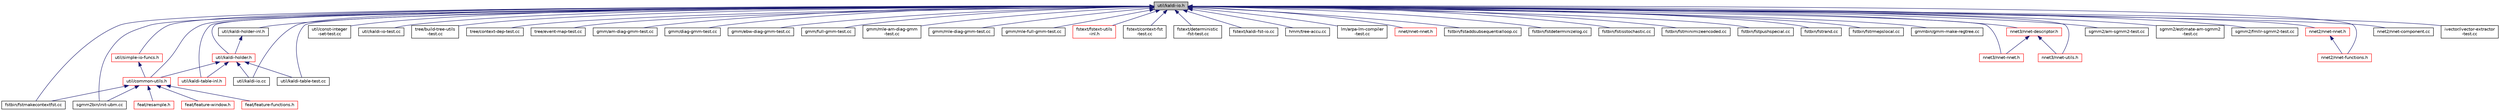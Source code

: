 digraph "util/kaldi-io.h"
{
  edge [fontname="Helvetica",fontsize="10",labelfontname="Helvetica",labelfontsize="10"];
  node [fontname="Helvetica",fontsize="10",shape=record];
  Node31 [label="util/kaldi-io.h",height=0.2,width=0.4,color="black", fillcolor="grey75", style="filled", fontcolor="black"];
  Node31 -> Node32 [dir="back",color="midnightblue",fontsize="10",style="solid",fontname="Helvetica"];
  Node32 [label="util/common-utils.h",height=0.2,width=0.4,color="red", fillcolor="white", style="filled",URL="$common-utils_8h.html"];
  Node32 -> Node33 [dir="back",color="midnightblue",fontsize="10",style="solid",fontname="Helvetica"];
  Node33 [label="feat/resample.h",height=0.2,width=0.4,color="red", fillcolor="white", style="filled",URL="$resample_8h.html",tooltip="] "];
  Node32 -> Node64 [dir="back",color="midnightblue",fontsize="10",style="solid",fontname="Helvetica"];
  Node64 [label="feat/feature-window.h",height=0.2,width=0.4,color="red", fillcolor="white", style="filled",URL="$feature-window_8h.html"];
  Node32 -> Node74 [dir="back",color="midnightblue",fontsize="10",style="solid",fontname="Helvetica"];
  Node74 [label="feat/feature-functions.h",height=0.2,width=0.4,color="red", fillcolor="white", style="filled",URL="$feature-functions_8h.html"];
  Node32 -> Node481 [dir="back",color="midnightblue",fontsize="10",style="solid",fontname="Helvetica"];
  Node481 [label="fstbin/fstmakecontextfst.cc",height=0.2,width=0.4,color="black", fillcolor="white", style="filled",URL="$fstmakecontextfst_8cc.html"];
  Node32 -> Node685 [dir="back",color="midnightblue",fontsize="10",style="solid",fontname="Helvetica"];
  Node685 [label="sgmm2bin/init-ubm.cc",height=0.2,width=0.4,color="black", fillcolor="white", style="filled",URL="$init-ubm_8cc.html"];
  Node31 -> Node811 [dir="back",color="midnightblue",fontsize="10",style="solid",fontname="Helvetica"];
  Node811 [label="util/simple-io-funcs.h",height=0.2,width=0.4,color="red", fillcolor="white", style="filled",URL="$simple-io-funcs_8h.html"];
  Node811 -> Node32 [dir="back",color="midnightblue",fontsize="10",style="solid",fontname="Helvetica"];
  Node31 -> Node813 [dir="back",color="midnightblue",fontsize="10",style="solid",fontname="Helvetica"];
  Node813 [label="util/kaldi-holder.h",height=0.2,width=0.4,color="red", fillcolor="white", style="filled",URL="$kaldi-holder_8h.html"];
  Node813 -> Node32 [dir="back",color="midnightblue",fontsize="10",style="solid",fontname="Helvetica"];
  Node813 -> Node871 [dir="back",color="midnightblue",fontsize="10",style="solid",fontname="Helvetica"];
  Node871 [label="util/kaldi-table-inl.h",height=0.2,width=0.4,color="red", fillcolor="white", style="filled",URL="$kaldi-table-inl_8h.html"];
  Node813 -> Node833 [dir="back",color="midnightblue",fontsize="10",style="solid",fontname="Helvetica"];
  Node833 [label="util/kaldi-io.cc",height=0.2,width=0.4,color="black", fillcolor="white", style="filled",URL="$kaldi-io_8cc.html"];
  Node813 -> Node816 [dir="back",color="midnightblue",fontsize="10",style="solid",fontname="Helvetica"];
  Node816 [label="util/kaldi-table-test.cc",height=0.2,width=0.4,color="black", fillcolor="white", style="filled",URL="$kaldi-table-test_8cc.html"];
  Node31 -> Node873 [dir="back",color="midnightblue",fontsize="10",style="solid",fontname="Helvetica"];
  Node873 [label="util/kaldi-holder-inl.h",height=0.2,width=0.4,color="black", fillcolor="white", style="filled",URL="$kaldi-holder-inl_8h.html"];
  Node873 -> Node813 [dir="back",color="midnightblue",fontsize="10",style="solid",fontname="Helvetica"];
  Node31 -> Node871 [dir="back",color="midnightblue",fontsize="10",style="solid",fontname="Helvetica"];
  Node31 -> Node874 [dir="back",color="midnightblue",fontsize="10",style="solid",fontname="Helvetica"];
  Node874 [label="util/const-integer\l-set-test.cc",height=0.2,width=0.4,color="black", fillcolor="white", style="filled",URL="$const-integer-set-test_8cc.html"];
  Node31 -> Node875 [dir="back",color="midnightblue",fontsize="10",style="solid",fontname="Helvetica"];
  Node875 [label="util/kaldi-io-test.cc",height=0.2,width=0.4,color="black", fillcolor="white", style="filled",URL="$kaldi-io-test_8cc.html"];
  Node31 -> Node833 [dir="back",color="midnightblue",fontsize="10",style="solid",fontname="Helvetica"];
  Node31 -> Node816 [dir="back",color="midnightblue",fontsize="10",style="solid",fontname="Helvetica"];
  Node31 -> Node876 [dir="back",color="midnightblue",fontsize="10",style="solid",fontname="Helvetica"];
  Node876 [label="tree/build-tree-utils\l-test.cc",height=0.2,width=0.4,color="black", fillcolor="white", style="filled",URL="$build-tree-utils-test_8cc.html"];
  Node31 -> Node877 [dir="back",color="midnightblue",fontsize="10",style="solid",fontname="Helvetica"];
  Node877 [label="tree/context-dep-test.cc",height=0.2,width=0.4,color="black", fillcolor="white", style="filled",URL="$context-dep-test_8cc.html"];
  Node31 -> Node878 [dir="back",color="midnightblue",fontsize="10",style="solid",fontname="Helvetica"];
  Node878 [label="tree/event-map-test.cc",height=0.2,width=0.4,color="black", fillcolor="white", style="filled",URL="$event-map-test_8cc.html"];
  Node31 -> Node879 [dir="back",color="midnightblue",fontsize="10",style="solid",fontname="Helvetica"];
  Node879 [label="gmm/am-diag-gmm-test.cc",height=0.2,width=0.4,color="black", fillcolor="white", style="filled",URL="$am-diag-gmm-test_8cc.html"];
  Node31 -> Node880 [dir="back",color="midnightblue",fontsize="10",style="solid",fontname="Helvetica"];
  Node880 [label="gmm/diag-gmm-test.cc",height=0.2,width=0.4,color="black", fillcolor="white", style="filled",URL="$diag-gmm-test_8cc.html"];
  Node31 -> Node119 [dir="back",color="midnightblue",fontsize="10",style="solid",fontname="Helvetica"];
  Node119 [label="gmm/ebw-diag-gmm-test.cc",height=0.2,width=0.4,color="black", fillcolor="white", style="filled",URL="$ebw-diag-gmm-test_8cc.html"];
  Node31 -> Node881 [dir="back",color="midnightblue",fontsize="10",style="solid",fontname="Helvetica"];
  Node881 [label="gmm/full-gmm-test.cc",height=0.2,width=0.4,color="black", fillcolor="white", style="filled",URL="$full-gmm-test_8cc.html"];
  Node31 -> Node128 [dir="back",color="midnightblue",fontsize="10",style="solid",fontname="Helvetica"];
  Node128 [label="gmm/mle-am-diag-gmm\l-test.cc",height=0.2,width=0.4,color="black", fillcolor="white", style="filled",URL="$mle-am-diag-gmm-test_8cc.html"];
  Node31 -> Node882 [dir="back",color="midnightblue",fontsize="10",style="solid",fontname="Helvetica"];
  Node882 [label="gmm/mle-diag-gmm-test.cc",height=0.2,width=0.4,color="black", fillcolor="white", style="filled",URL="$mle-diag-gmm-test_8cc.html"];
  Node31 -> Node883 [dir="back",color="midnightblue",fontsize="10",style="solid",fontname="Helvetica"];
  Node883 [label="gmm/mle-full-gmm-test.cc",height=0.2,width=0.4,color="black", fillcolor="white", style="filled",URL="$mle-full-gmm-test_8cc.html"];
  Node31 -> Node884 [dir="back",color="midnightblue",fontsize="10",style="solid",fontname="Helvetica"];
  Node884 [label="fstext/fstext-utils\l-inl.h",height=0.2,width=0.4,color="red", fillcolor="white", style="filled",URL="$fstext-utils-inl_8h.html"];
  Node31 -> Node889 [dir="back",color="midnightblue",fontsize="10",style="solid",fontname="Helvetica"];
  Node889 [label="fstext/context-fst\l-test.cc",height=0.2,width=0.4,color="black", fillcolor="white", style="filled",URL="$context-fst-test_8cc.html"];
  Node31 -> Node898 [dir="back",color="midnightblue",fontsize="10",style="solid",fontname="Helvetica"];
  Node898 [label="fstext/deterministic\l-fst-test.cc",height=0.2,width=0.4,color="black", fillcolor="white", style="filled",URL="$deterministic-fst-test_8cc.html"];
  Node31 -> Node911 [dir="back",color="midnightblue",fontsize="10",style="solid",fontname="Helvetica"];
  Node911 [label="fstext/kaldi-fst-io.cc",height=0.2,width=0.4,color="black", fillcolor="white", style="filled",URL="$kaldi-fst-io_8cc.html"];
  Node31 -> Node191 [dir="back",color="midnightblue",fontsize="10",style="solid",fontname="Helvetica"];
  Node191 [label="hmm/tree-accu.cc",height=0.2,width=0.4,color="black", fillcolor="white", style="filled",URL="$tree-accu_8cc.html"];
  Node31 -> Node912 [dir="back",color="midnightblue",fontsize="10",style="solid",fontname="Helvetica"];
  Node912 [label="lm/arpa-lm-compiler\l-test.cc",height=0.2,width=0.4,color="black", fillcolor="white", style="filled",URL="$arpa-lm-compiler-test_8cc.html"];
  Node31 -> Node913 [dir="back",color="midnightblue",fontsize="10",style="solid",fontname="Helvetica"];
  Node913 [label="nnet/nnet-nnet.h",height=0.2,width=0.4,color="red", fillcolor="white", style="filled",URL="$nnet-nnet_8h.html"];
  Node31 -> Node897 [dir="back",color="midnightblue",fontsize="10",style="solid",fontname="Helvetica"];
  Node897 [label="fstbin/fstaddsubsequentialloop.cc",height=0.2,width=0.4,color="black", fillcolor="white", style="filled",URL="$fstaddsubsequentialloop_8cc.html"];
  Node31 -> Node905 [dir="back",color="midnightblue",fontsize="10",style="solid",fontname="Helvetica"];
  Node905 [label="fstbin/fstdeterminizelog.cc",height=0.2,width=0.4,color="black", fillcolor="white", style="filled",URL="$fstdeterminizelog_8cc.html"];
  Node31 -> Node906 [dir="back",color="midnightblue",fontsize="10",style="solid",fontname="Helvetica"];
  Node906 [label="fstbin/fstisstochastic.cc",height=0.2,width=0.4,color="black", fillcolor="white", style="filled",URL="$fstisstochastic_8cc.html"];
  Node31 -> Node481 [dir="back",color="midnightblue",fontsize="10",style="solid",fontname="Helvetica"];
  Node31 -> Node907 [dir="back",color="midnightblue",fontsize="10",style="solid",fontname="Helvetica"];
  Node907 [label="fstbin/fstminimizeencoded.cc",height=0.2,width=0.4,color="black", fillcolor="white", style="filled",URL="$fstminimizeencoded_8cc.html"];
  Node31 -> Node908 [dir="back",color="midnightblue",fontsize="10",style="solid",fontname="Helvetica"];
  Node908 [label="fstbin/fstpushspecial.cc",height=0.2,width=0.4,color="black", fillcolor="white", style="filled",URL="$fstpushspecial_8cc.html"];
  Node31 -> Node909 [dir="back",color="midnightblue",fontsize="10",style="solid",fontname="Helvetica"];
  Node909 [label="fstbin/fstrand.cc",height=0.2,width=0.4,color="black", fillcolor="white", style="filled",URL="$fstrand_8cc.html"];
  Node31 -> Node910 [dir="back",color="midnightblue",fontsize="10",style="solid",fontname="Helvetica"];
  Node910 [label="fstbin/fstrmepslocal.cc",height=0.2,width=0.4,color="black", fillcolor="white", style="filled",URL="$fstrmepslocal_8cc.html"];
  Node31 -> Node157 [dir="back",color="midnightblue",fontsize="10",style="solid",fontname="Helvetica"];
  Node157 [label="gmmbin/gmm-make-regtree.cc",height=0.2,width=0.4,color="black", fillcolor="white", style="filled",URL="$gmm-make-regtree_8cc.html"];
  Node31 -> Node629 [dir="back",color="midnightblue",fontsize="10",style="solid",fontname="Helvetica"];
  Node629 [label="nnet3/nnet-nnet.h",height=0.2,width=0.4,color="red", fillcolor="white", style="filled",URL="$_2nnet-nnet_8h.html"];
  Node31 -> Node669 [dir="back",color="midnightblue",fontsize="10",style="solid",fontname="Helvetica"];
  Node669 [label="nnet3/nnet-descriptor.h",height=0.2,width=0.4,color="red", fillcolor="white", style="filled",URL="$nnet-descriptor_8h.html",tooltip="This file contains class definitions for classes ForwardingDescriptor, SumDescriptor and Descriptor..."];
  Node669 -> Node629 [dir="back",color="midnightblue",fontsize="10",style="solid",fontname="Helvetica"];
  Node669 -> Node643 [dir="back",color="midnightblue",fontsize="10",style="solid",fontname="Helvetica"];
  Node643 [label="nnet3/nnet-utils.h",height=0.2,width=0.4,color="red", fillcolor="white", style="filled",URL="$_2nnet-utils_8h.html",tooltip="This file contains some miscellaneous functions dealing with class Nnet. "];
  Node31 -> Node643 [dir="back",color="midnightblue",fontsize="10",style="solid",fontname="Helvetica"];
  Node31 -> Node821 [dir="back",color="midnightblue",fontsize="10",style="solid",fontname="Helvetica"];
  Node821 [label="sgmm2/am-sgmm2-test.cc",height=0.2,width=0.4,color="black", fillcolor="white", style="filled",URL="$am-sgmm2-test_8cc.html"];
  Node31 -> Node828 [dir="back",color="midnightblue",fontsize="10",style="solid",fontname="Helvetica"];
  Node828 [label="sgmm2/estimate-am-sgmm2\l-test.cc",height=0.2,width=0.4,color="black", fillcolor="white", style="filled",URL="$estimate-am-sgmm2-test_8cc.html"];
  Node31 -> Node830 [dir="back",color="midnightblue",fontsize="10",style="solid",fontname="Helvetica"];
  Node830 [label="sgmm2/fmllr-sgmm2-test.cc",height=0.2,width=0.4,color="black", fillcolor="white", style="filled",URL="$fmllr-sgmm2-test_8cc.html"];
  Node31 -> Node685 [dir="back",color="midnightblue",fontsize="10",style="solid",fontname="Helvetica"];
  Node31 -> Node914 [dir="back",color="midnightblue",fontsize="10",style="solid",fontname="Helvetica"];
  Node914 [label="nnet2/nnet-nnet.h",height=0.2,width=0.4,color="red", fillcolor="white", style="filled",URL="$_2nnet-nnet_8h.html"];
  Node914 -> Node927 [dir="back",color="midnightblue",fontsize="10",style="solid",fontname="Helvetica"];
  Node927 [label="nnet2/nnet-functions.h",height=0.2,width=0.4,color="red", fillcolor="white", style="filled",URL="$nnet-functions_8h.html"];
  Node31 -> Node932 [dir="back",color="midnightblue",fontsize="10",style="solid",fontname="Helvetica"];
  Node932 [label="nnet2/nnet-component.cc",height=0.2,width=0.4,color="black", fillcolor="white", style="filled",URL="$_2nnet-component_8cc.html"];
  Node31 -> Node927 [dir="back",color="midnightblue",fontsize="10",style="solid",fontname="Helvetica"];
  Node31 -> Node729 [dir="back",color="midnightblue",fontsize="10",style="solid",fontname="Helvetica"];
  Node729 [label="ivector/ivector-extractor\l-test.cc",height=0.2,width=0.4,color="black", fillcolor="white", style="filled",URL="$ivector-extractor-test_8cc.html"];
}
